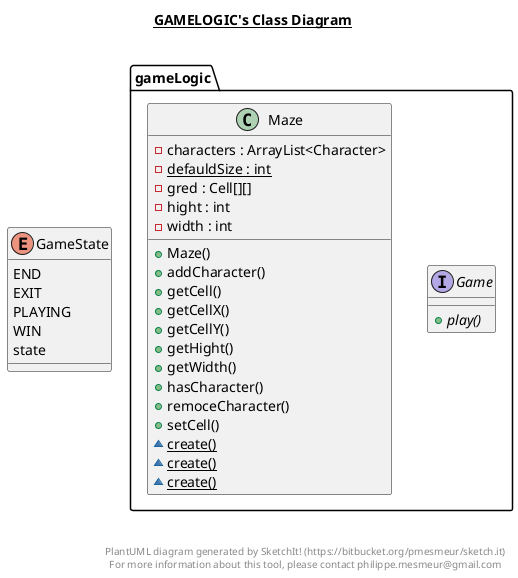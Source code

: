 @startuml

title __GAMELOGIC's Class Diagram__\n


      interface gameLogic.Game {
          {abstract} + play()
      }

  


      enum GameState {
        END
        EXIT
        PLAYING
        WIN
        state
      }


      class gameLogic.Maze {
          - characters : ArrayList<Character>
          {static} - defauldSize : int
          - gred : Cell[][]
          - hight : int
          - width : int
          + Maze()
          + addCharacter()
          + getCell()
          + getCellX()
          + getCellY()
          + getHight()
          + getWidth()
          + hasCharacter()
          + remoceCharacter()
          + setCell()
          {static} ~ create()
          {static} ~ create()
          {static} ~ create()
      }




right footer


PlantUML diagram generated by SketchIt! (https://bitbucket.org/pmesmeur/sketch.it)
For more information about this tool, please contact philippe.mesmeur@gmail.com
endfooter

@enduml
